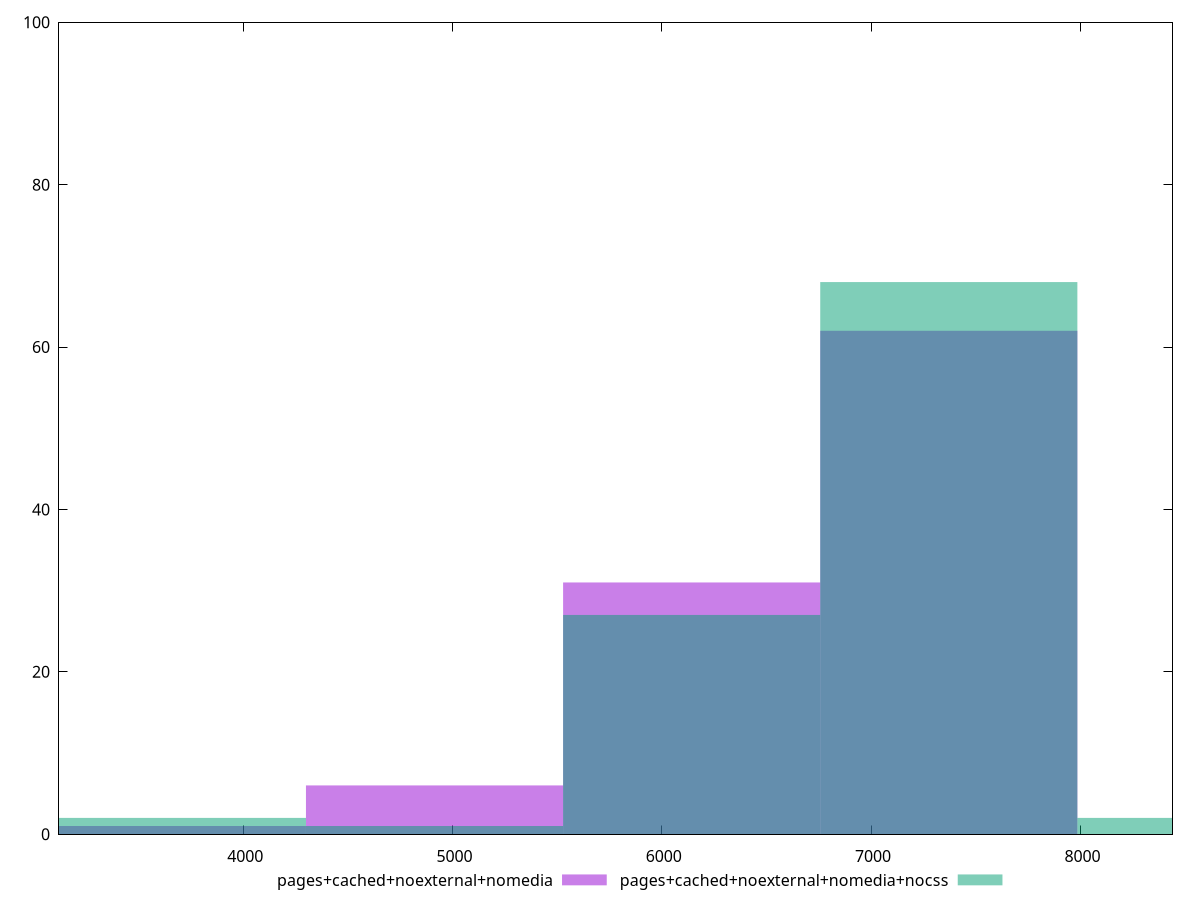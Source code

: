 reset

$pagesCachedNoexternalNomedia <<EOF
7371.252924998294 62
6142.710770831911 31
4914.168616665529 6
3685.626462499147 1
EOF

$pagesCachedNoexternalNomediaNocss <<EOF
7371.252924998294 68
3685.626462499147 2
6142.710770831911 27
8599.795079164676 2
4914.168616665529 1
EOF

set key outside below
set boxwidth 1228.5421541663823
set xrange [3120:8440]
set yrange [0:100]
set trange [0:100]
set style fill transparent solid 0.5 noborder
set terminal svg size 640, 500 enhanced background rgb 'white'
set output "reprap/unused-javascript/comparison/histogram/3_vs_4.svg"

plot $pagesCachedNoexternalNomedia title "pages+cached+noexternal+nomedia" with boxes, \
     $pagesCachedNoexternalNomediaNocss title "pages+cached+noexternal+nomedia+nocss" with boxes

reset
